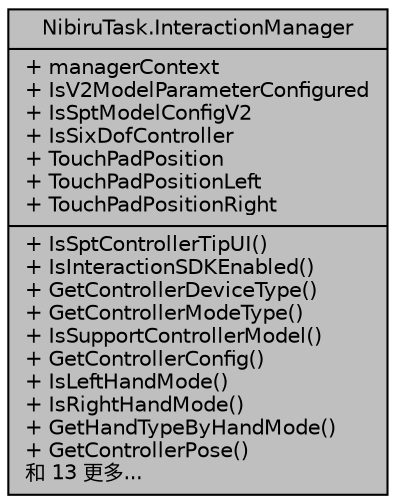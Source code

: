 digraph "NibiruTask.InteractionManager"
{
 // LATEX_PDF_SIZE
  edge [fontname="Helvetica",fontsize="10",labelfontname="Helvetica",labelfontsize="10"];
  node [fontname="Helvetica",fontsize="10",shape=record];
  Node1 [label="{NibiruTask.InteractionManager\n|+ managerContext\l+ IsV2ModelParameterConfigured\l+ IsSptModelConfigV2\l+ IsSixDofController\l+ TouchPadPosition\l+ TouchPadPositionLeft\l+ TouchPadPositionRight\l|+ IsSptControllerTipUI()\l+ IsInteractionSDKEnabled()\l+ GetControllerDeviceType()\l+ GetControllerModeType()\l+ IsSupportControllerModel()\l+ GetControllerConfig()\l+ IsLeftHandMode()\l+ IsRightHandMode()\l+ GetHandTypeByHandMode()\l+ GetControllerPose()\l和 13 更多...\l}",height=0.2,width=0.4,color="black", fillcolor="grey75", style="filled", fontcolor="black",tooltip=" "];
}
